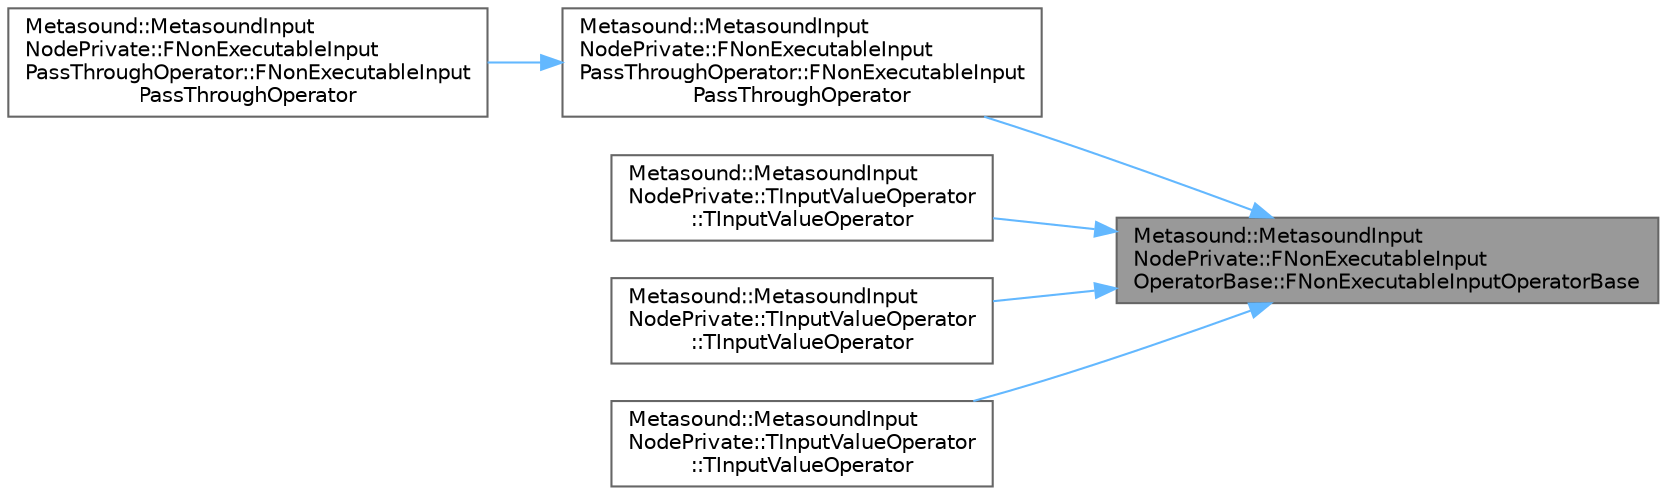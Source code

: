digraph "Metasound::MetasoundInputNodePrivate::FNonExecutableInputOperatorBase::FNonExecutableInputOperatorBase"
{
 // INTERACTIVE_SVG=YES
 // LATEX_PDF_SIZE
  bgcolor="transparent";
  edge [fontname=Helvetica,fontsize=10,labelfontname=Helvetica,labelfontsize=10];
  node [fontname=Helvetica,fontsize=10,shape=box,height=0.2,width=0.4];
  rankdir="RL";
  Node1 [id="Node000001",label="Metasound::MetasoundInput\lNodePrivate::FNonExecutableInput\lOperatorBase::FNonExecutableInputOperatorBase",height=0.2,width=0.4,color="gray40", fillcolor="grey60", style="filled", fontcolor="black",tooltip=" "];
  Node1 -> Node2 [id="edge1_Node000001_Node000002",dir="back",color="steelblue1",style="solid",tooltip=" "];
  Node2 [id="Node000002",label="Metasound::MetasoundInput\lNodePrivate::FNonExecutableInput\lPassThroughOperator::FNonExecutableInput\lPassThroughOperator",height=0.2,width=0.4,color="grey40", fillcolor="white", style="filled",URL="$d1/d97/classMetasound_1_1MetasoundInputNodePrivate_1_1FNonExecutableInputPassThroughOperator.html#ab71661a129014919031ad28fc37a4825",tooltip=" "];
  Node2 -> Node3 [id="edge2_Node000002_Node000003",dir="back",color="steelblue1",style="solid",tooltip=" "];
  Node3 [id="Node000003",label="Metasound::MetasoundInput\lNodePrivate::FNonExecutableInput\lPassThroughOperator::FNonExecutableInput\lPassThroughOperator",height=0.2,width=0.4,color="grey40", fillcolor="white", style="filled",URL="$d1/d97/classMetasound_1_1MetasoundInputNodePrivate_1_1FNonExecutableInputPassThroughOperator.html#ac416f2c0873eed4279e9c8eeb8cb2543",tooltip=" "];
  Node1 -> Node4 [id="edge3_Node000001_Node000004",dir="back",color="steelblue1",style="solid",tooltip=" "];
  Node4 [id="Node000004",label="Metasound::MetasoundInput\lNodePrivate::TInputValueOperator\l::TInputValueOperator",height=0.2,width=0.4,color="grey40", fillcolor="white", style="filled",URL="$d4/ddc/classMetasound_1_1MetasoundInputNodePrivate_1_1TInputValueOperator.html#a7a78645091fd2243ca36b94349ce5d9c",tooltip="Construct an TInputValueOperator with the name of the vertex and the value reference associated with ..."];
  Node1 -> Node5 [id="edge4_Node000001_Node000005",dir="back",color="steelblue1",style="solid",tooltip=" "];
  Node5 [id="Node000005",label="Metasound::MetasoundInput\lNodePrivate::TInputValueOperator\l::TInputValueOperator",height=0.2,width=0.4,color="grey40", fillcolor="white", style="filled",URL="$d4/ddc/classMetasound_1_1MetasoundInputNodePrivate_1_1TInputValueOperator.html#adddba427a44fc6d71b049913f10de517",tooltip=" "];
  Node1 -> Node6 [id="edge5_Node000001_Node000006",dir="back",color="steelblue1",style="solid",tooltip=" "];
  Node6 [id="Node000006",label="Metasound::MetasoundInput\lNodePrivate::TInputValueOperator\l::TInputValueOperator",height=0.2,width=0.4,color="grey40", fillcolor="white", style="filled",URL="$d4/ddc/classMetasound_1_1MetasoundInputNodePrivate_1_1TInputValueOperator.html#a18f8ac563cb2de73a3dec10f7763e973",tooltip=" "];
}
